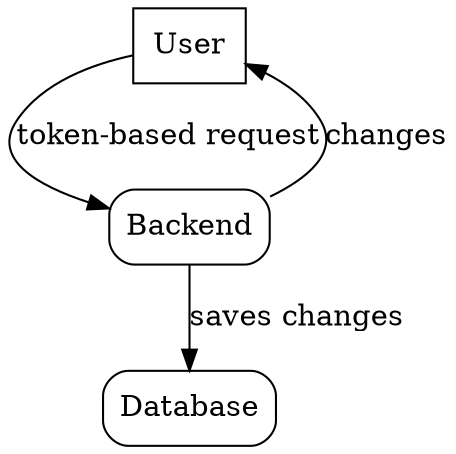 
digraph G {
    user [label=User shape=box]
    backend [label=Backend shape=box style=rounded]
    db [label=Database shape=box style=rounded]

    user -> backend [label="token-based request"]
    backend -> user [label="changes"]
    backend -> db [label="saves changes"]
}
